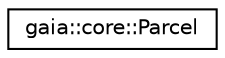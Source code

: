 digraph G
{
  edge [fontname="Helvetica",fontsize="10",labelfontname="Helvetica",labelfontsize="10"];
  node [fontname="Helvetica",fontsize="10",shape=record];
  rankdir=LR;
  Node1 [label="gaia::core::Parcel",height=0.2,width=0.4,color="black", fillcolor="white", style="filled",URL="$d6/d3e/classgaia_1_1core_1_1_parcel.html",tooltip="Container for a message (data and object references)"];
}
